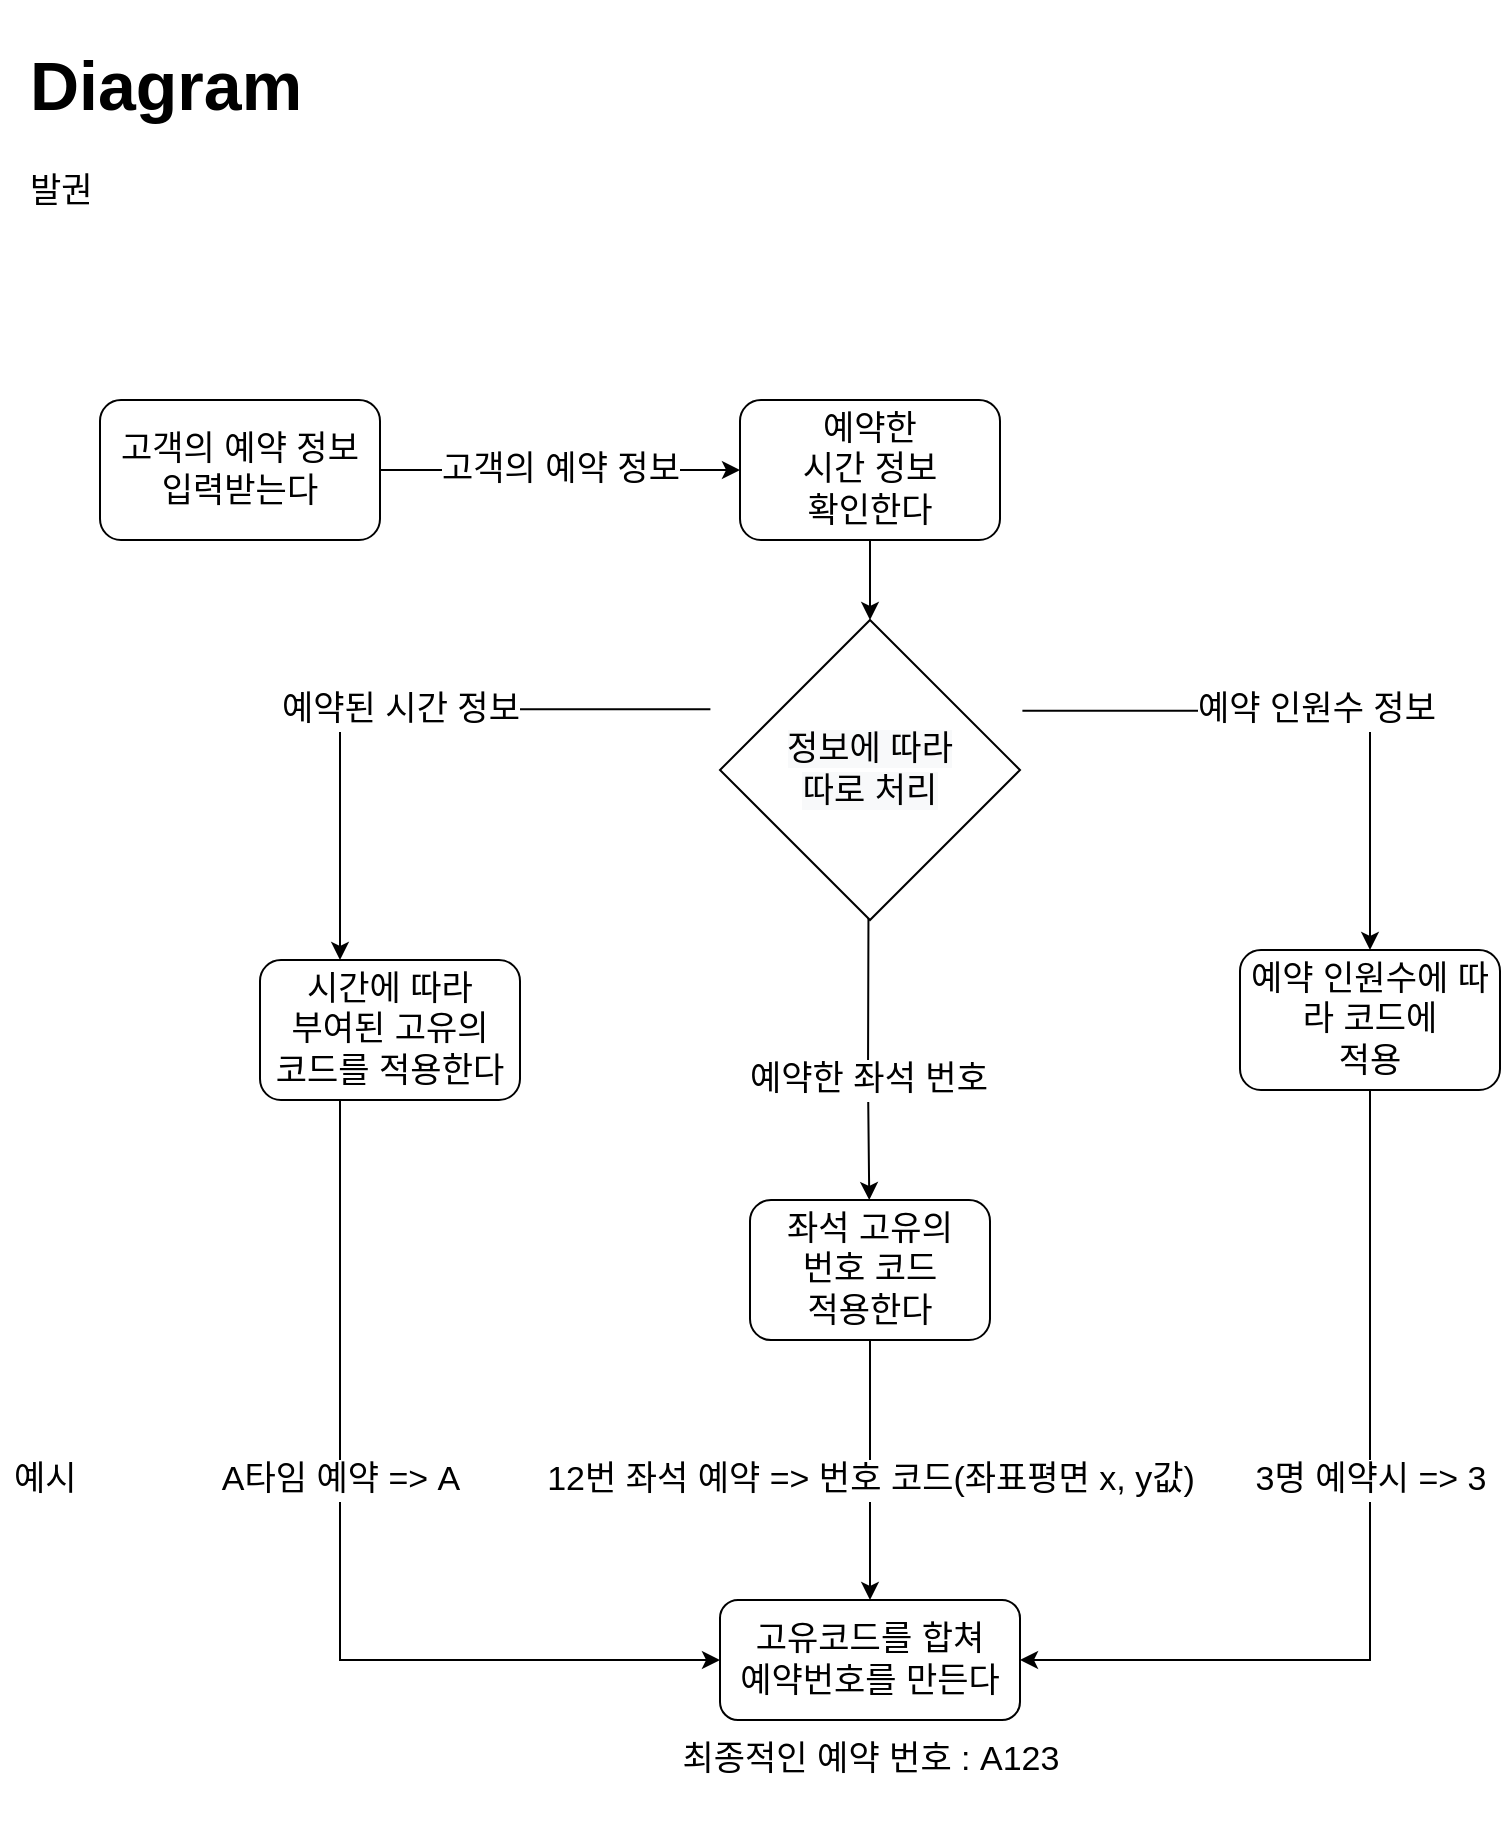 <mxfile version="17.4.2" type="github">
  <diagram id="C5RBs43oDa-KdzZeNtuy" name="Page-1">
    <mxGraphModel dx="1483" dy="781" grid="1" gridSize="10" guides="1" tooltips="1" connect="1" arrows="1" fold="1" page="1" pageScale="1" pageWidth="827" pageHeight="1169" math="0" shadow="0">
      <root>
        <mxCell id="WIyWlLk6GJQsqaUBKTNV-0" />
        <mxCell id="WIyWlLk6GJQsqaUBKTNV-1" parent="WIyWlLk6GJQsqaUBKTNV-0" />
        <mxCell id="gFQcucEWS_bXOnacTtc2-0" value="&lt;font style=&quot;font-size: 17px&quot;&gt;고객의 예약 정보 &lt;br&gt;입력받는다&lt;/font&gt;" style="rounded=1;whiteSpace=wrap;html=1;" parent="WIyWlLk6GJQsqaUBKTNV-1" vertex="1">
          <mxGeometry x="80" y="210" width="140" height="70" as="geometry" />
        </mxCell>
        <mxCell id="gFQcucEWS_bXOnacTtc2-1" value="예약한 &lt;br&gt;시간 정보 &lt;br&gt;확인한다" style="rounded=1;whiteSpace=wrap;html=1;fontSize=17;" parent="WIyWlLk6GJQsqaUBKTNV-1" vertex="1">
          <mxGeometry x="400" y="210" width="130" height="70" as="geometry" />
        </mxCell>
        <mxCell id="gFQcucEWS_bXOnacTtc2-2" value="&lt;h1&gt;Diagram&lt;/h1&gt;&lt;p&gt;발권&lt;/p&gt;" style="text;html=1;strokeColor=none;fillColor=none;spacing=5;spacingTop=-20;whiteSpace=wrap;overflow=hidden;rounded=0;fontSize=17;" parent="WIyWlLk6GJQsqaUBKTNV-1" vertex="1">
          <mxGeometry x="40" y="20" width="190" height="120" as="geometry" />
        </mxCell>
        <mxCell id="gFQcucEWS_bXOnacTtc2-3" value="고객의 예약 정보" style="endArrow=classic;html=1;rounded=0;fontSize=17;exitX=1;exitY=0.5;exitDx=0;exitDy=0;entryX=0;entryY=0.5;entryDx=0;entryDy=0;" parent="WIyWlLk6GJQsqaUBKTNV-1" source="gFQcucEWS_bXOnacTtc2-0" target="gFQcucEWS_bXOnacTtc2-1" edge="1">
          <mxGeometry width="50" height="50" relative="1" as="geometry">
            <mxPoint x="390" y="360" as="sourcePoint" />
            <mxPoint x="440" y="310" as="targetPoint" />
          </mxGeometry>
        </mxCell>
        <mxCell id="gFQcucEWS_bXOnacTtc2-5" value="시간에 따라 &lt;br&gt;부여된 고유의&lt;br&gt;코드를 적용한다" style="rounded=1;whiteSpace=wrap;html=1;fontSize=17;" parent="WIyWlLk6GJQsqaUBKTNV-1" vertex="1">
          <mxGeometry x="160" y="490" width="130" height="70" as="geometry" />
        </mxCell>
        <mxCell id="gFQcucEWS_bXOnacTtc2-7" value="예약된 시간 정보" style="edgeStyle=segmentEdgeStyle;endArrow=classic;html=1;rounded=0;fontSize=17;exitX=-0.032;exitY=0.496;exitDx=0;exitDy=0;exitPerimeter=0;" parent="WIyWlLk6GJQsqaUBKTNV-1" edge="1">
          <mxGeometry width="50" height="50" relative="1" as="geometry">
            <mxPoint x="385.2" y="364.64" as="sourcePoint" />
            <mxPoint x="200" y="490" as="targetPoint" />
          </mxGeometry>
        </mxCell>
        <mxCell id="gFQcucEWS_bXOnacTtc2-9" value="" style="endArrow=classic;html=1;rounded=0;fontSize=17;exitX=0.5;exitY=1;exitDx=0;exitDy=0;" parent="WIyWlLk6GJQsqaUBKTNV-1" source="gFQcucEWS_bXOnacTtc2-1" edge="1">
          <mxGeometry width="50" height="50" relative="1" as="geometry">
            <mxPoint x="390" y="360" as="sourcePoint" />
            <mxPoint x="465" y="320" as="targetPoint" />
          </mxGeometry>
        </mxCell>
        <mxCell id="gFQcucEWS_bXOnacTtc2-10" value="예약한 좌석 번호" style="endArrow=classic;html=1;rounded=0;fontSize=17;exitX=0.496;exitY=0.984;exitDx=0;exitDy=0;exitPerimeter=0;" parent="WIyWlLk6GJQsqaUBKTNV-1" target="gFQcucEWS_bXOnacTtc2-11" edge="1">
          <mxGeometry x="0.404" width="50" height="50" relative="1" as="geometry">
            <mxPoint x="464.4" y="408.56" as="sourcePoint" />
            <mxPoint x="464" y="470" as="targetPoint" />
            <Array as="points">
              <mxPoint x="464" y="550" />
            </Array>
            <mxPoint as="offset" />
          </mxGeometry>
        </mxCell>
        <mxCell id="gFQcucEWS_bXOnacTtc2-11" value="좌석 고유의 &lt;br&gt;번호 코드 &lt;br&gt;적용한다" style="rounded=1;whiteSpace=wrap;html=1;fontSize=17;" parent="WIyWlLk6GJQsqaUBKTNV-1" vertex="1">
          <mxGeometry x="405" y="610" width="120" height="70" as="geometry" />
        </mxCell>
        <mxCell id="gFQcucEWS_bXOnacTtc2-16" value="예시&amp;nbsp;" style="text;html=1;strokeColor=none;fillColor=none;align=center;verticalAlign=middle;whiteSpace=wrap;rounded=0;fontSize=17;" parent="WIyWlLk6GJQsqaUBKTNV-1" vertex="1">
          <mxGeometry x="30" y="720" width="50" height="60" as="geometry" />
        </mxCell>
        <mxCell id="gFQcucEWS_bXOnacTtc2-18" value="예약 인원수 정보" style="edgeStyle=segmentEdgeStyle;endArrow=classic;html=1;rounded=0;fontSize=17;exitX=1.008;exitY=0.504;exitDx=0;exitDy=0;exitPerimeter=0;entryX=0.5;entryY=0;entryDx=0;entryDy=0;" parent="WIyWlLk6GJQsqaUBKTNV-1" target="gFQcucEWS_bXOnacTtc2-19" edge="1">
          <mxGeometry width="50" height="50" relative="1" as="geometry">
            <mxPoint x="541.2" y="365.36" as="sourcePoint" />
            <mxPoint x="720" y="490" as="targetPoint" />
          </mxGeometry>
        </mxCell>
        <mxCell id="gFQcucEWS_bXOnacTtc2-19" value="예약 인원수에 따라 코드에 &lt;br&gt;적용" style="rounded=1;whiteSpace=wrap;html=1;fontSize=17;" parent="WIyWlLk6GJQsqaUBKTNV-1" vertex="1">
          <mxGeometry x="650" y="485" width="130" height="70" as="geometry" />
        </mxCell>
        <mxCell id="gFQcucEWS_bXOnacTtc2-20" value="최종적인 예약 번호 : A123" style="text;html=1;strokeColor=none;fillColor=none;align=center;verticalAlign=middle;whiteSpace=wrap;rounded=0;fontSize=17;" parent="WIyWlLk6GJQsqaUBKTNV-1" vertex="1">
          <mxGeometry x="332.5" y="860" width="265" height="60" as="geometry" />
        </mxCell>
        <mxCell id="gFQcucEWS_bXOnacTtc2-23" value="고유코드를 합쳐 &lt;br&gt;예약번호를 만든다" style="rounded=1;whiteSpace=wrap;html=1;fontSize=17;" parent="WIyWlLk6GJQsqaUBKTNV-1" vertex="1">
          <mxGeometry x="390" y="810" width="150" height="60" as="geometry" />
        </mxCell>
        <mxCell id="gFQcucEWS_bXOnacTtc2-24" value="&#xa;&#xa;&lt;span style=&quot;color: rgb(0, 0, 0); font-family: helvetica; font-size: 17px; font-style: normal; font-weight: 400; letter-spacing: normal; text-align: center; text-indent: 0px; text-transform: none; word-spacing: 0px; background-color: rgb(248, 249, 250); display: inline; float: none;&quot;&gt;정보에 따라&lt;/span&gt;&lt;br style=&quot;color: rgb(0, 0, 0); font-family: helvetica; font-size: 17px; font-style: normal; font-weight: 400; letter-spacing: normal; text-align: center; text-indent: 0px; text-transform: none; word-spacing: 0px; background-color: rgb(248, 249, 250);&quot;&gt;&lt;span style=&quot;color: rgb(0, 0, 0); font-family: helvetica; font-size: 17px; font-style: normal; font-weight: 400; letter-spacing: normal; text-align: center; text-indent: 0px; text-transform: none; word-spacing: 0px; background-color: rgb(248, 249, 250); display: inline; float: none;&quot;&gt;따로 처리&lt;/span&gt;&#xa;&#xa;" style="rhombus;whiteSpace=wrap;html=1;fontSize=17;" parent="WIyWlLk6GJQsqaUBKTNV-1" vertex="1">
          <mxGeometry x="390" y="320" width="150" height="150" as="geometry" />
        </mxCell>
        <mxCell id="gFQcucEWS_bXOnacTtc2-27" value="A타임 예약 =&amp;gt; A" style="edgeStyle=segmentEdgeStyle;endArrow=classic;html=1;rounded=0;fontSize=17;exitX=0.25;exitY=1;exitDx=0;exitDy=0;entryX=0;entryY=0.5;entryDx=0;entryDy=0;" parent="WIyWlLk6GJQsqaUBKTNV-1" source="gFQcucEWS_bXOnacTtc2-5" target="gFQcucEWS_bXOnacTtc2-23" edge="1">
          <mxGeometry x="-0.173" width="50" height="50" relative="1" as="geometry">
            <mxPoint x="390" y="700" as="sourcePoint" />
            <mxPoint x="360" y="840" as="targetPoint" />
            <Array as="points">
              <mxPoint x="200" y="560" />
              <mxPoint x="200" y="840" />
            </Array>
            <mxPoint as="offset" />
          </mxGeometry>
        </mxCell>
        <mxCell id="gFQcucEWS_bXOnacTtc2-28" value="12번 좌석 예약 =&amp;gt; 번호 코드(좌표평면 x, y값)" style="endArrow=classic;html=1;rounded=0;fontSize=17;entryX=0.5;entryY=0;entryDx=0;entryDy=0;exitX=0.5;exitY=1;exitDx=0;exitDy=0;" parent="WIyWlLk6GJQsqaUBKTNV-1" source="gFQcucEWS_bXOnacTtc2-11" target="gFQcucEWS_bXOnacTtc2-23" edge="1">
          <mxGeometry x="0.077" width="50" height="50" relative="1" as="geometry">
            <mxPoint x="390" y="700" as="sourcePoint" />
            <mxPoint x="440" y="650" as="targetPoint" />
            <mxPoint as="offset" />
          </mxGeometry>
        </mxCell>
        <mxCell id="gFQcucEWS_bXOnacTtc2-31" value="3명 예약시 =&amp;gt; 3" style="edgeStyle=segmentEdgeStyle;endArrow=classic;html=1;rounded=0;fontSize=17;exitX=0.5;exitY=1;exitDx=0;exitDy=0;entryX=1;entryY=0.5;entryDx=0;entryDy=0;" parent="WIyWlLk6GJQsqaUBKTNV-1" source="gFQcucEWS_bXOnacTtc2-19" target="gFQcucEWS_bXOnacTtc2-23" edge="1">
          <mxGeometry x="-0.152" width="50" height="50" relative="1" as="geometry">
            <mxPoint x="390" y="760" as="sourcePoint" />
            <mxPoint x="440" y="710" as="targetPoint" />
            <Array as="points">
              <mxPoint x="715" y="840" />
            </Array>
            <mxPoint as="offset" />
          </mxGeometry>
        </mxCell>
      </root>
    </mxGraphModel>
  </diagram>
</mxfile>

